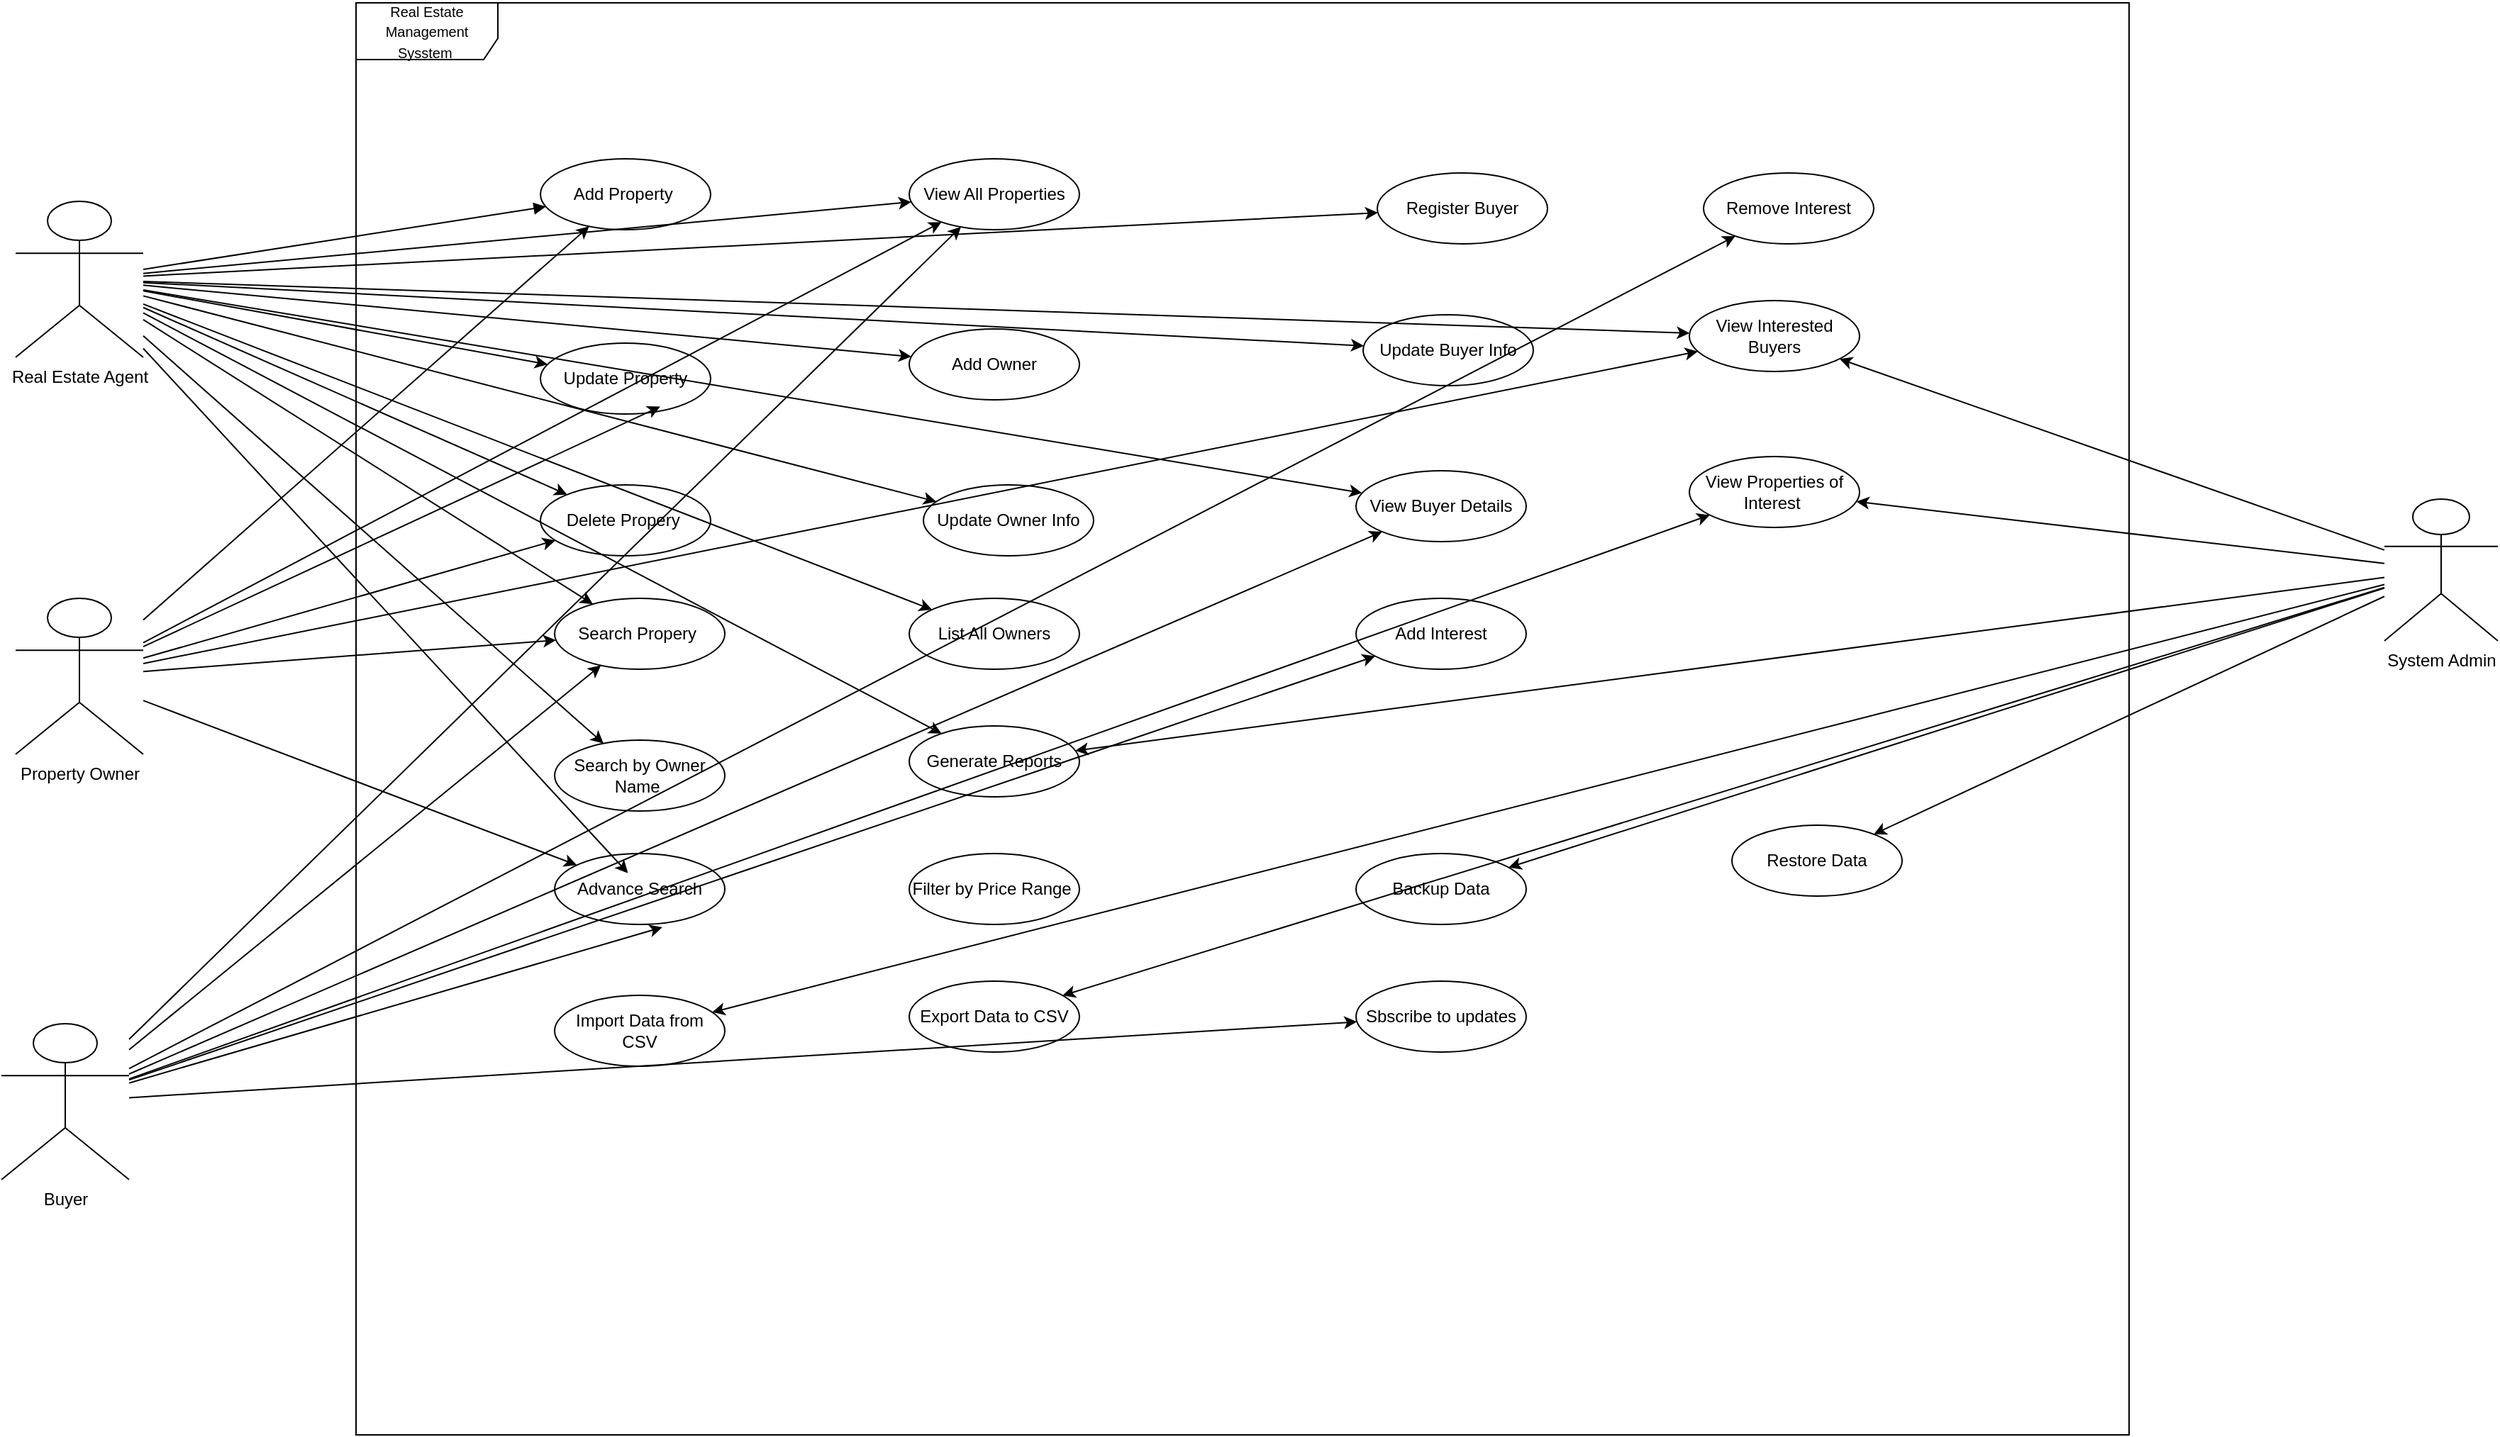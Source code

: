 <mxfile>
    <diagram id="xU5KTrcL5LzMcYfebiDG" name="Page-1">
        <mxGraphModel dx="3273" dy="1316" grid="1" gridSize="10" guides="1" tooltips="1" connect="1" arrows="1" fold="1" page="0" pageScale="1" pageWidth="850" pageHeight="1100" math="0" shadow="0">
            <root>
                <mxCell id="0"/>
                <mxCell id="1" parent="0"/>
                <mxCell id="3" value="&lt;font style=&quot;font-size: 10px;&quot;&gt;Real Estate Management Sysstem&amp;nbsp;&lt;/font&gt;" style="shape=umlFrame;html=1;pointerEvents=0;gradientColor=none;fillColor=default;strokeColor=default;whiteSpace=wrap;width=100;height=40;" parent="1" vertex="1">
                    <mxGeometry x="-1620" y="-120" width="1250" height="1010" as="geometry"/>
                </mxCell>
                <mxCell id="8" value="Add Property&amp;nbsp;" style="ellipse;whiteSpace=wrap;html=1;" parent="1" vertex="1">
                    <mxGeometry x="-1490" y="-10" width="120" height="50" as="geometry"/>
                </mxCell>
                <mxCell id="10" value="View All Properties" style="ellipse;whiteSpace=wrap;html=1;" parent="1" vertex="1">
                    <mxGeometry x="-1230" y="-10" width="120" height="50" as="geometry"/>
                </mxCell>
                <mxCell id="11" value="Register Buyer" style="ellipse;whiteSpace=wrap;html=1;" parent="1" vertex="1">
                    <mxGeometry x="-900" width="120" height="50" as="geometry"/>
                </mxCell>
                <mxCell id="12" value="Remove Interest" style="ellipse;whiteSpace=wrap;html=1;" parent="1" vertex="1">
                    <mxGeometry x="-670" width="120" height="50" as="geometry"/>
                </mxCell>
                <mxCell id="13" value="Update Property" style="ellipse;whiteSpace=wrap;html=1;" parent="1" vertex="1">
                    <mxGeometry x="-1490" y="120" width="120" height="50" as="geometry"/>
                </mxCell>
                <mxCell id="14" value="Delete Propery&amp;nbsp;" style="ellipse;whiteSpace=wrap;html=1;" parent="1" vertex="1">
                    <mxGeometry x="-1490" y="220" width="120" height="50" as="geometry"/>
                </mxCell>
                <mxCell id="15" value="Search Propery&amp;nbsp;" style="ellipse;whiteSpace=wrap;html=1;" parent="1" vertex="1">
                    <mxGeometry x="-1480" y="300" width="120" height="50" as="geometry"/>
                </mxCell>
                <mxCell id="16" value="Search by Owner Name&amp;nbsp;" style="ellipse;whiteSpace=wrap;html=1;" parent="1" vertex="1">
                    <mxGeometry x="-1480" y="400" width="120" height="50" as="geometry"/>
                </mxCell>
                <mxCell id="17" value="Advance Search" style="ellipse;whiteSpace=wrap;html=1;" parent="1" vertex="1">
                    <mxGeometry x="-1480" y="480" width="120" height="50" as="geometry"/>
                </mxCell>
                <mxCell id="18" value="Import Data from CSV" style="ellipse;whiteSpace=wrap;html=1;" parent="1" vertex="1">
                    <mxGeometry x="-1480" y="580" width="120" height="50" as="geometry"/>
                </mxCell>
                <mxCell id="21" value="Add Owner" style="ellipse;whiteSpace=wrap;html=1;" parent="1" vertex="1">
                    <mxGeometry x="-1230" y="110" width="120" height="50" as="geometry"/>
                </mxCell>
                <mxCell id="22" value="Update Owner Info" style="ellipse;whiteSpace=wrap;html=1;" parent="1" vertex="1">
                    <mxGeometry x="-1220" y="220" width="120" height="50" as="geometry"/>
                </mxCell>
                <mxCell id="23" value="List All Owners" style="ellipse;whiteSpace=wrap;html=1;" parent="1" vertex="1">
                    <mxGeometry x="-1230" y="300" width="120" height="50" as="geometry"/>
                </mxCell>
                <mxCell id="24" value="Generate Reports" style="ellipse;whiteSpace=wrap;html=1;" parent="1" vertex="1">
                    <mxGeometry x="-1230" y="390" width="120" height="50" as="geometry"/>
                </mxCell>
                <mxCell id="25" value="Filter by Price Range&amp;nbsp;" style="ellipse;whiteSpace=wrap;html=1;" parent="1" vertex="1">
                    <mxGeometry x="-1230" y="480" width="120" height="50" as="geometry"/>
                </mxCell>
                <mxCell id="26" value="Export Data to CSV" style="ellipse;whiteSpace=wrap;html=1;" parent="1" vertex="1">
                    <mxGeometry x="-1230" y="570" width="120" height="50" as="geometry"/>
                </mxCell>
                <mxCell id="29" value="Update Buyer Info" style="ellipse;whiteSpace=wrap;html=1;" parent="1" vertex="1">
                    <mxGeometry x="-910" y="100" width="120" height="50" as="geometry"/>
                </mxCell>
                <mxCell id="30" value="View Buyer Details" style="ellipse;whiteSpace=wrap;html=1;" parent="1" vertex="1">
                    <mxGeometry x="-915" y="210" width="120" height="50" as="geometry"/>
                </mxCell>
                <mxCell id="31" value="Add Interest" style="ellipse;whiteSpace=wrap;html=1;" parent="1" vertex="1">
                    <mxGeometry x="-915" y="300" width="120" height="50" as="geometry"/>
                </mxCell>
                <mxCell id="33" value="Backup Data" style="ellipse;whiteSpace=wrap;html=1;" parent="1" vertex="1">
                    <mxGeometry x="-915" y="480" width="120" height="50" as="geometry"/>
                </mxCell>
                <mxCell id="34" value="Sbscribe to updates" style="ellipse;whiteSpace=wrap;html=1;" parent="1" vertex="1">
                    <mxGeometry x="-915" y="570" width="120" height="50" as="geometry"/>
                </mxCell>
                <mxCell id="36" value="View Interested Buyers" style="ellipse;whiteSpace=wrap;html=1;" parent="1" vertex="1">
                    <mxGeometry x="-680" y="90" width="120" height="50" as="geometry"/>
                </mxCell>
                <mxCell id="37" value="View Properties of Interest&amp;nbsp;" style="ellipse;whiteSpace=wrap;html=1;" parent="1" vertex="1">
                    <mxGeometry x="-680" y="200" width="120" height="50" as="geometry"/>
                </mxCell>
                <mxCell id="39" value="Restore Data" style="ellipse;whiteSpace=wrap;html=1;" parent="1" vertex="1">
                    <mxGeometry x="-650" y="460" width="120" height="50" as="geometry"/>
                </mxCell>
                <mxCell id="49" style="edgeStyle=none;html=1;" parent="1" source="40" target="13" edge="1">
                    <mxGeometry relative="1" as="geometry"/>
                </mxCell>
                <mxCell id="50" style="edgeStyle=none;html=1;" parent="1" source="40" target="14" edge="1">
                    <mxGeometry relative="1" as="geometry"/>
                </mxCell>
                <mxCell id="51" style="edgeStyle=none;html=1;" parent="1" source="40" target="15" edge="1">
                    <mxGeometry relative="1" as="geometry"/>
                </mxCell>
                <mxCell id="52" style="edgeStyle=none;html=1;" parent="1" source="40" target="10" edge="1">
                    <mxGeometry relative="1" as="geometry"/>
                </mxCell>
                <mxCell id="53" style="edgeStyle=none;html=1;" parent="1" source="40" target="21" edge="1">
                    <mxGeometry relative="1" as="geometry"/>
                </mxCell>
                <mxCell id="54" style="edgeStyle=none;html=1;" parent="1" source="40" target="22" edge="1">
                    <mxGeometry relative="1" as="geometry"/>
                </mxCell>
                <mxCell id="55" style="edgeStyle=none;html=1;" parent="1" source="40" target="23" edge="1">
                    <mxGeometry relative="1" as="geometry"/>
                </mxCell>
                <mxCell id="56" style="edgeStyle=none;html=1;" parent="1" source="40" target="16" edge="1">
                    <mxGeometry relative="1" as="geometry"/>
                </mxCell>
                <mxCell id="57" style="edgeStyle=none;html=1;" parent="1" source="40" target="11" edge="1">
                    <mxGeometry relative="1" as="geometry"/>
                </mxCell>
                <mxCell id="58" style="edgeStyle=none;html=1;" parent="1" source="40" target="29" edge="1">
                    <mxGeometry relative="1" as="geometry"/>
                </mxCell>
                <mxCell id="59" style="edgeStyle=none;html=1;" parent="1" source="40" target="30" edge="1">
                    <mxGeometry relative="1" as="geometry"/>
                </mxCell>
                <mxCell id="60" style="edgeStyle=none;html=1;" parent="1" source="40" target="36" edge="1">
                    <mxGeometry relative="1" as="geometry"/>
                </mxCell>
                <mxCell id="61" style="edgeStyle=none;html=1;" parent="1" source="40" target="24" edge="1">
                    <mxGeometry relative="1" as="geometry"/>
                </mxCell>
                <mxCell id="40" value="Real Estate Agent" style="shape=umlActor;verticalLabelPosition=bottom;verticalAlign=top;html=1;" parent="1" vertex="1">
                    <mxGeometry x="-1860" y="20" width="90" height="110" as="geometry"/>
                </mxCell>
                <mxCell id="63" style="edgeStyle=none;html=1;" parent="1" source="41" target="8" edge="1">
                    <mxGeometry relative="1" as="geometry"/>
                </mxCell>
                <mxCell id="65" style="edgeStyle=none;html=1;" parent="1" source="41" target="14" edge="1">
                    <mxGeometry relative="1" as="geometry"/>
                </mxCell>
                <mxCell id="66" style="edgeStyle=none;html=1;" parent="1" source="41" target="15" edge="1">
                    <mxGeometry relative="1" as="geometry"/>
                </mxCell>
                <mxCell id="67" style="edgeStyle=none;html=1;" parent="1" source="41" target="10" edge="1">
                    <mxGeometry relative="1" as="geometry"/>
                </mxCell>
                <mxCell id="68" style="edgeStyle=none;html=1;" parent="1" source="41" target="36" edge="1">
                    <mxGeometry relative="1" as="geometry"/>
                </mxCell>
                <mxCell id="69" style="edgeStyle=none;html=1;" parent="1" source="41" target="17" edge="1">
                    <mxGeometry relative="1" as="geometry"/>
                </mxCell>
                <mxCell id="41" value="Property Owner" style="shape=umlActor;verticalLabelPosition=bottom;verticalAlign=top;html=1;" parent="1" vertex="1">
                    <mxGeometry x="-1860" y="300" width="90" height="110" as="geometry"/>
                </mxCell>
                <mxCell id="70" style="edgeStyle=none;html=1;" parent="1" source="42" target="15" edge="1">
                    <mxGeometry relative="1" as="geometry"/>
                </mxCell>
                <mxCell id="71" style="edgeStyle=none;html=1;" parent="1" source="42" target="10" edge="1">
                    <mxGeometry relative="1" as="geometry"/>
                </mxCell>
                <mxCell id="72" style="edgeStyle=none;html=1;" parent="1" source="42" target="30" edge="1">
                    <mxGeometry relative="1" as="geometry"/>
                </mxCell>
                <mxCell id="73" style="edgeStyle=none;html=1;" parent="1" source="42" target="31" edge="1">
                    <mxGeometry relative="1" as="geometry"/>
                </mxCell>
                <mxCell id="74" style="edgeStyle=none;html=1;" parent="1" source="42" target="12" edge="1">
                    <mxGeometry relative="1" as="geometry"/>
                </mxCell>
                <mxCell id="75" style="edgeStyle=none;html=1;" parent="1" source="42" target="37" edge="1">
                    <mxGeometry relative="1" as="geometry"/>
                </mxCell>
                <mxCell id="77" style="edgeStyle=none;html=1;" parent="1" source="42" target="34" edge="1">
                    <mxGeometry relative="1" as="geometry"/>
                </mxCell>
                <mxCell id="42" value="Buyer" style="shape=umlActor;verticalLabelPosition=bottom;verticalAlign=top;html=1;" parent="1" vertex="1">
                    <mxGeometry x="-1870" y="600" width="90" height="110" as="geometry"/>
                </mxCell>
                <mxCell id="78" style="edgeStyle=none;html=1;" parent="1" source="45" target="36" edge="1">
                    <mxGeometry relative="1" as="geometry"/>
                </mxCell>
                <mxCell id="79" style="edgeStyle=none;html=1;" parent="1" source="45" target="37" edge="1">
                    <mxGeometry relative="1" as="geometry"/>
                </mxCell>
                <mxCell id="82" style="edgeStyle=none;html=1;" parent="1" source="45" target="24" edge="1">
                    <mxGeometry relative="1" as="geometry"/>
                </mxCell>
                <mxCell id="83" style="edgeStyle=none;html=1;" parent="1" source="45" target="18" edge="1">
                    <mxGeometry relative="1" as="geometry"/>
                </mxCell>
                <mxCell id="84" style="edgeStyle=none;html=1;" parent="1" source="45" target="26" edge="1">
                    <mxGeometry relative="1" as="geometry"/>
                </mxCell>
                <mxCell id="85" style="edgeStyle=none;html=1;" parent="1" source="45" target="33" edge="1">
                    <mxGeometry relative="1" as="geometry"/>
                </mxCell>
                <mxCell id="86" style="edgeStyle=none;html=1;" parent="1" source="45" target="39" edge="1">
                    <mxGeometry relative="1" as="geometry">
                        <mxPoint x="-220" y="440" as="targetPoint"/>
                    </mxGeometry>
                </mxCell>
                <mxCell id="45" value="System Admin" style="shape=umlActor;verticalLabelPosition=bottom;verticalAlign=top;html=1;" parent="1" vertex="1">
                    <mxGeometry x="-190" y="230" width="80" height="100" as="geometry"/>
                </mxCell>
                <mxCell id="48" value="" style="html=1;verticalAlign=bottom;endArrow=block;curved=0;rounded=0;" parent="1" source="40" target="8" edge="1">
                    <mxGeometry width="80" relative="1" as="geometry">
                        <mxPoint x="-1410" y="200" as="sourcePoint"/>
                        <mxPoint x="-1330" y="200" as="targetPoint"/>
                    </mxGeometry>
                </mxCell>
                <mxCell id="62" style="edgeStyle=none;html=1;entryX=0.431;entryY=0.276;entryDx=0;entryDy=0;entryPerimeter=0;" parent="1" source="40" target="17" edge="1">
                    <mxGeometry relative="1" as="geometry"/>
                </mxCell>
                <mxCell id="64" style="edgeStyle=none;html=1;entryX=0.704;entryY=0.895;entryDx=0;entryDy=0;entryPerimeter=0;" parent="1" source="41" target="13" edge="1">
                    <mxGeometry relative="1" as="geometry"/>
                </mxCell>
                <mxCell id="76" style="edgeStyle=none;html=1;entryX=0.633;entryY=1.04;entryDx=0;entryDy=0;entryPerimeter=0;" parent="1" source="42" target="17" edge="1">
                    <mxGeometry relative="1" as="geometry"/>
                </mxCell>
            </root>
        </mxGraphModel>
    </diagram>
</mxfile>